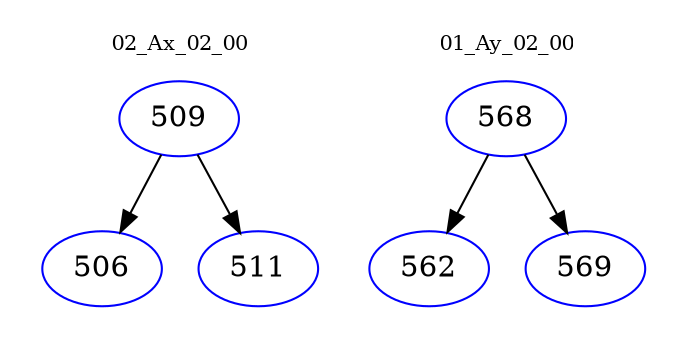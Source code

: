 digraph{
subgraph cluster_0 {
color = white
label = "02_Ax_02_00";
fontsize=10;
T0_509 [label="509", color="blue"]
T0_509 -> T0_506 [color="black"]
T0_506 [label="506", color="blue"]
T0_509 -> T0_511 [color="black"]
T0_511 [label="511", color="blue"]
}
subgraph cluster_1 {
color = white
label = "01_Ay_02_00";
fontsize=10;
T1_568 [label="568", color="blue"]
T1_568 -> T1_562 [color="black"]
T1_562 [label="562", color="blue"]
T1_568 -> T1_569 [color="black"]
T1_569 [label="569", color="blue"]
}
}
